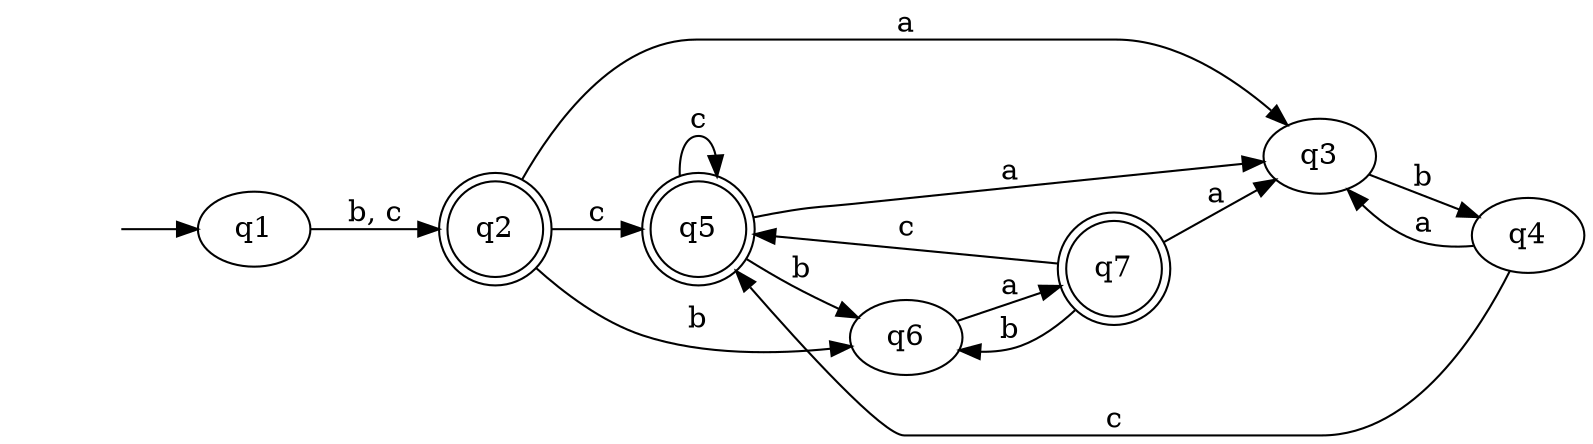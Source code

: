 digraph {
    rankdir = LR
    "" [shape = none]
    q2 [shape = "doublecircle" ]
    q5 [shape = "doublecircle" ]
    q7 [shape = "doublecircle" ]
    "" -> q1
    q1 -> q2 [label = "b, c"]
    q2 -> q5 [label = "c"]
    q2 -> q3 [label = "a"]
    q2 -> q6 [label = "b"]
    q3 -> q4 [label = "b"]
    q4 -> q3 [label = "a"]
    q4 -> q5 [label = "c"]
    q5 -> q5 [label = "c"]
    q5 -> q6 [label = "b"]
    q5 -> q3 [label = "a"]
    q6 -> q7 [label = "a"]
    q7 -> q6 [label = "b"]
    q7 -> q3 [label = "a"]
    q7 -> q5 [label = "c"]
}